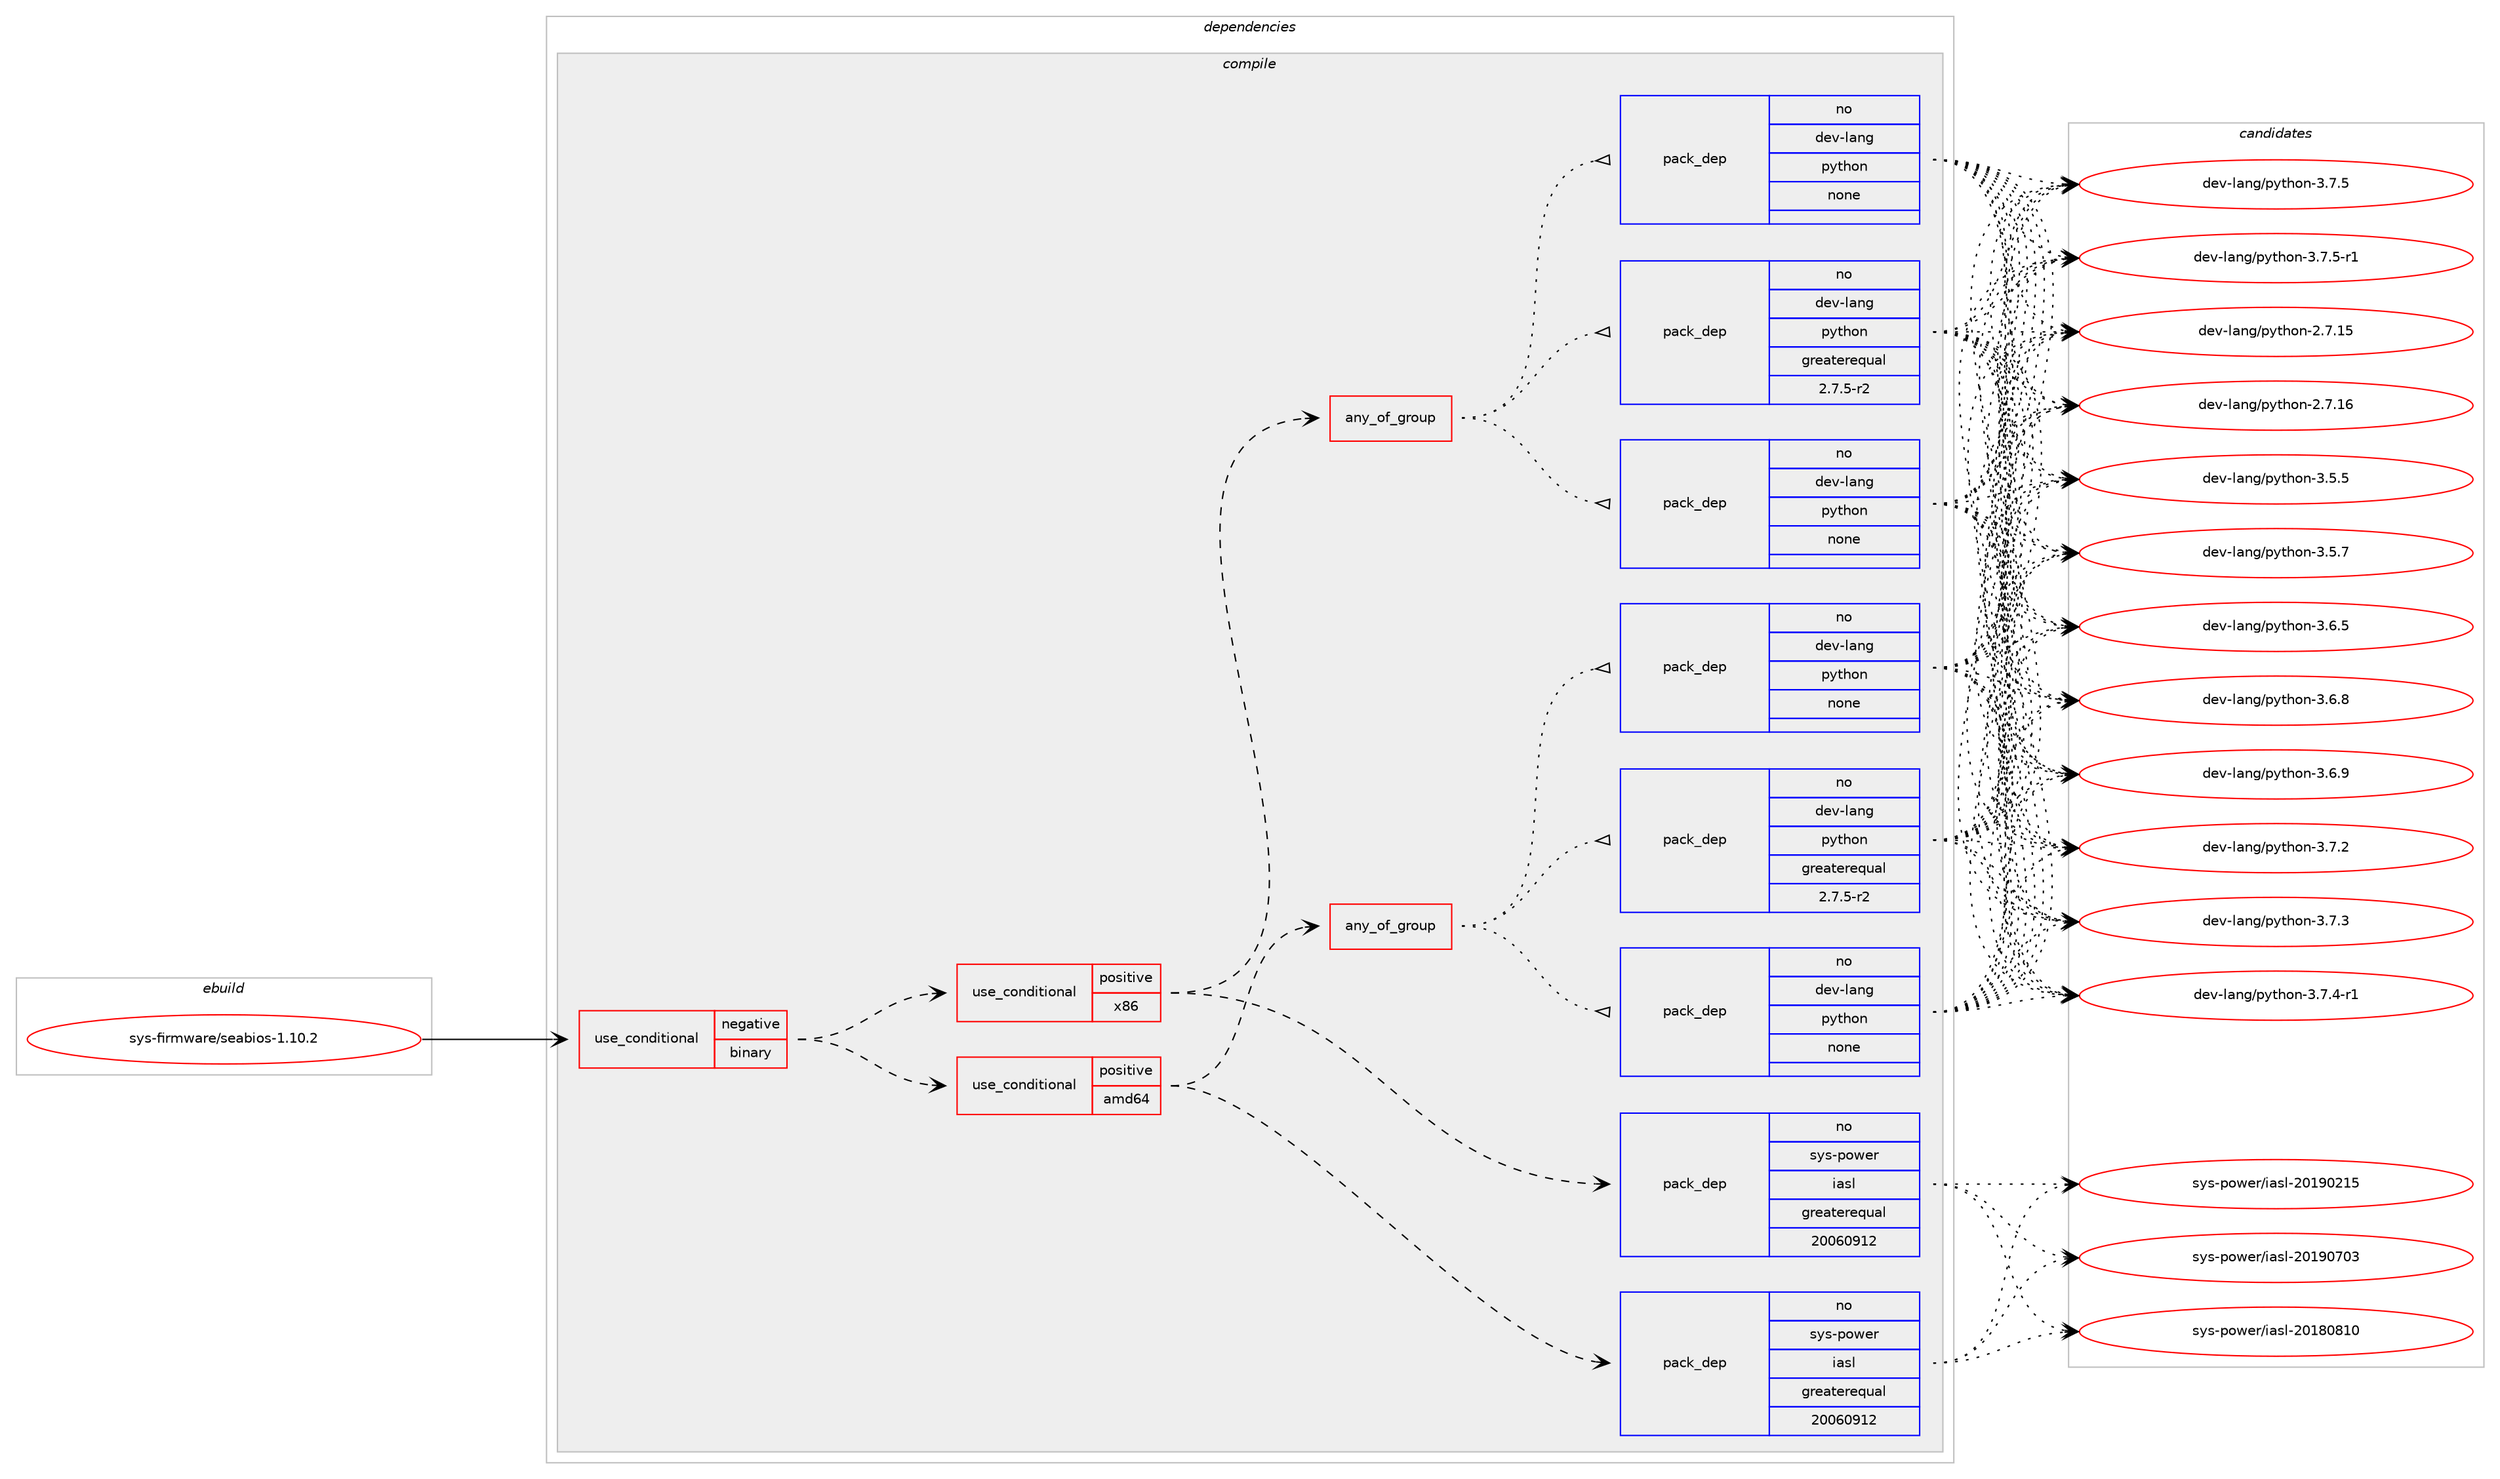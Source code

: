 digraph prolog {

# *************
# Graph options
# *************

newrank=true;
concentrate=true;
compound=true;
graph [rankdir=LR,fontname=Helvetica,fontsize=10,ranksep=1.5];#, ranksep=2.5, nodesep=0.2];
edge  [arrowhead=vee];
node  [fontname=Helvetica,fontsize=10];

# **********
# The ebuild
# **********

subgraph cluster_leftcol {
color=gray;
rank=same;
label=<<i>ebuild</i>>;
id [label="sys-firmware/seabios-1.10.2", color=red, width=4, href="../sys-firmware/seabios-1.10.2.svg"];
}

# ****************
# The dependencies
# ****************

subgraph cluster_midcol {
color=gray;
label=<<i>dependencies</i>>;
subgraph cluster_compile {
fillcolor="#eeeeee";
style=filled;
label=<<i>compile</i>>;
subgraph cond214176 {
dependency891153 [label=<<TABLE BORDER="0" CELLBORDER="1" CELLSPACING="0" CELLPADDING="4"><TR><TD ROWSPAN="3" CELLPADDING="10">use_conditional</TD></TR><TR><TD>negative</TD></TR><TR><TD>binary</TD></TR></TABLE>>, shape=none, color=red];
subgraph cond214177 {
dependency891154 [label=<<TABLE BORDER="0" CELLBORDER="1" CELLSPACING="0" CELLPADDING="4"><TR><TD ROWSPAN="3" CELLPADDING="10">use_conditional</TD></TR><TR><TD>positive</TD></TR><TR><TD>amd64</TD></TR></TABLE>>, shape=none, color=red];
subgraph pack661368 {
dependency891155 [label=<<TABLE BORDER="0" CELLBORDER="1" CELLSPACING="0" CELLPADDING="4" WIDTH="220"><TR><TD ROWSPAN="6" CELLPADDING="30">pack_dep</TD></TR><TR><TD WIDTH="110">no</TD></TR><TR><TD>sys-power</TD></TR><TR><TD>iasl</TD></TR><TR><TD>greaterequal</TD></TR><TR><TD>20060912</TD></TR></TABLE>>, shape=none, color=blue];
}
dependency891154:e -> dependency891155:w [weight=20,style="dashed",arrowhead="vee"];
subgraph any15072 {
dependency891156 [label=<<TABLE BORDER="0" CELLBORDER="1" CELLSPACING="0" CELLPADDING="4"><TR><TD CELLPADDING="10">any_of_group</TD></TR></TABLE>>, shape=none, color=red];subgraph pack661369 {
dependency891157 [label=<<TABLE BORDER="0" CELLBORDER="1" CELLSPACING="0" CELLPADDING="4" WIDTH="220"><TR><TD ROWSPAN="6" CELLPADDING="30">pack_dep</TD></TR><TR><TD WIDTH="110">no</TD></TR><TR><TD>dev-lang</TD></TR><TR><TD>python</TD></TR><TR><TD>none</TD></TR><TR><TD></TD></TR></TABLE>>, shape=none, color=blue];
}
dependency891156:e -> dependency891157:w [weight=20,style="dotted",arrowhead="oinv"];
subgraph pack661370 {
dependency891158 [label=<<TABLE BORDER="0" CELLBORDER="1" CELLSPACING="0" CELLPADDING="4" WIDTH="220"><TR><TD ROWSPAN="6" CELLPADDING="30">pack_dep</TD></TR><TR><TD WIDTH="110">no</TD></TR><TR><TD>dev-lang</TD></TR><TR><TD>python</TD></TR><TR><TD>none</TD></TR><TR><TD></TD></TR></TABLE>>, shape=none, color=blue];
}
dependency891156:e -> dependency891158:w [weight=20,style="dotted",arrowhead="oinv"];
subgraph pack661371 {
dependency891159 [label=<<TABLE BORDER="0" CELLBORDER="1" CELLSPACING="0" CELLPADDING="4" WIDTH="220"><TR><TD ROWSPAN="6" CELLPADDING="30">pack_dep</TD></TR><TR><TD WIDTH="110">no</TD></TR><TR><TD>dev-lang</TD></TR><TR><TD>python</TD></TR><TR><TD>greaterequal</TD></TR><TR><TD>2.7.5-r2</TD></TR></TABLE>>, shape=none, color=blue];
}
dependency891156:e -> dependency891159:w [weight=20,style="dotted",arrowhead="oinv"];
}
dependency891154:e -> dependency891156:w [weight=20,style="dashed",arrowhead="vee"];
}
dependency891153:e -> dependency891154:w [weight=20,style="dashed",arrowhead="vee"];
subgraph cond214178 {
dependency891160 [label=<<TABLE BORDER="0" CELLBORDER="1" CELLSPACING="0" CELLPADDING="4"><TR><TD ROWSPAN="3" CELLPADDING="10">use_conditional</TD></TR><TR><TD>positive</TD></TR><TR><TD>x86</TD></TR></TABLE>>, shape=none, color=red];
subgraph pack661372 {
dependency891161 [label=<<TABLE BORDER="0" CELLBORDER="1" CELLSPACING="0" CELLPADDING="4" WIDTH="220"><TR><TD ROWSPAN="6" CELLPADDING="30">pack_dep</TD></TR><TR><TD WIDTH="110">no</TD></TR><TR><TD>sys-power</TD></TR><TR><TD>iasl</TD></TR><TR><TD>greaterequal</TD></TR><TR><TD>20060912</TD></TR></TABLE>>, shape=none, color=blue];
}
dependency891160:e -> dependency891161:w [weight=20,style="dashed",arrowhead="vee"];
subgraph any15073 {
dependency891162 [label=<<TABLE BORDER="0" CELLBORDER="1" CELLSPACING="0" CELLPADDING="4"><TR><TD CELLPADDING="10">any_of_group</TD></TR></TABLE>>, shape=none, color=red];subgraph pack661373 {
dependency891163 [label=<<TABLE BORDER="0" CELLBORDER="1" CELLSPACING="0" CELLPADDING="4" WIDTH="220"><TR><TD ROWSPAN="6" CELLPADDING="30">pack_dep</TD></TR><TR><TD WIDTH="110">no</TD></TR><TR><TD>dev-lang</TD></TR><TR><TD>python</TD></TR><TR><TD>none</TD></TR><TR><TD></TD></TR></TABLE>>, shape=none, color=blue];
}
dependency891162:e -> dependency891163:w [weight=20,style="dotted",arrowhead="oinv"];
subgraph pack661374 {
dependency891164 [label=<<TABLE BORDER="0" CELLBORDER="1" CELLSPACING="0" CELLPADDING="4" WIDTH="220"><TR><TD ROWSPAN="6" CELLPADDING="30">pack_dep</TD></TR><TR><TD WIDTH="110">no</TD></TR><TR><TD>dev-lang</TD></TR><TR><TD>python</TD></TR><TR><TD>none</TD></TR><TR><TD></TD></TR></TABLE>>, shape=none, color=blue];
}
dependency891162:e -> dependency891164:w [weight=20,style="dotted",arrowhead="oinv"];
subgraph pack661375 {
dependency891165 [label=<<TABLE BORDER="0" CELLBORDER="1" CELLSPACING="0" CELLPADDING="4" WIDTH="220"><TR><TD ROWSPAN="6" CELLPADDING="30">pack_dep</TD></TR><TR><TD WIDTH="110">no</TD></TR><TR><TD>dev-lang</TD></TR><TR><TD>python</TD></TR><TR><TD>greaterequal</TD></TR><TR><TD>2.7.5-r2</TD></TR></TABLE>>, shape=none, color=blue];
}
dependency891162:e -> dependency891165:w [weight=20,style="dotted",arrowhead="oinv"];
}
dependency891160:e -> dependency891162:w [weight=20,style="dashed",arrowhead="vee"];
}
dependency891153:e -> dependency891160:w [weight=20,style="dashed",arrowhead="vee"];
}
id:e -> dependency891153:w [weight=20,style="solid",arrowhead="vee"];
}
subgraph cluster_compileandrun {
fillcolor="#eeeeee";
style=filled;
label=<<i>compile and run</i>>;
}
subgraph cluster_run {
fillcolor="#eeeeee";
style=filled;
label=<<i>run</i>>;
}
}

# **************
# The candidates
# **************

subgraph cluster_choices {
rank=same;
color=gray;
label=<<i>candidates</i>>;

subgraph choice661368 {
color=black;
nodesep=1;
choice115121115451121111191011144710597115108455048495648564948 [label="sys-power/iasl-20180810", color=red, width=4,href="../sys-power/iasl-20180810.svg"];
choice115121115451121111191011144710597115108455048495748504953 [label="sys-power/iasl-20190215", color=red, width=4,href="../sys-power/iasl-20190215.svg"];
choice115121115451121111191011144710597115108455048495748554851 [label="sys-power/iasl-20190703", color=red, width=4,href="../sys-power/iasl-20190703.svg"];
dependency891155:e -> choice115121115451121111191011144710597115108455048495648564948:w [style=dotted,weight="100"];
dependency891155:e -> choice115121115451121111191011144710597115108455048495748504953:w [style=dotted,weight="100"];
dependency891155:e -> choice115121115451121111191011144710597115108455048495748554851:w [style=dotted,weight="100"];
}
subgraph choice661369 {
color=black;
nodesep=1;
choice10010111845108971101034711212111610411111045504655464953 [label="dev-lang/python-2.7.15", color=red, width=4,href="../dev-lang/python-2.7.15.svg"];
choice10010111845108971101034711212111610411111045504655464954 [label="dev-lang/python-2.7.16", color=red, width=4,href="../dev-lang/python-2.7.16.svg"];
choice100101118451089711010347112121116104111110455146534653 [label="dev-lang/python-3.5.5", color=red, width=4,href="../dev-lang/python-3.5.5.svg"];
choice100101118451089711010347112121116104111110455146534655 [label="dev-lang/python-3.5.7", color=red, width=4,href="../dev-lang/python-3.5.7.svg"];
choice100101118451089711010347112121116104111110455146544653 [label="dev-lang/python-3.6.5", color=red, width=4,href="../dev-lang/python-3.6.5.svg"];
choice100101118451089711010347112121116104111110455146544656 [label="dev-lang/python-3.6.8", color=red, width=4,href="../dev-lang/python-3.6.8.svg"];
choice100101118451089711010347112121116104111110455146544657 [label="dev-lang/python-3.6.9", color=red, width=4,href="../dev-lang/python-3.6.9.svg"];
choice100101118451089711010347112121116104111110455146554650 [label="dev-lang/python-3.7.2", color=red, width=4,href="../dev-lang/python-3.7.2.svg"];
choice100101118451089711010347112121116104111110455146554651 [label="dev-lang/python-3.7.3", color=red, width=4,href="../dev-lang/python-3.7.3.svg"];
choice1001011184510897110103471121211161041111104551465546524511449 [label="dev-lang/python-3.7.4-r1", color=red, width=4,href="../dev-lang/python-3.7.4-r1.svg"];
choice100101118451089711010347112121116104111110455146554653 [label="dev-lang/python-3.7.5", color=red, width=4,href="../dev-lang/python-3.7.5.svg"];
choice1001011184510897110103471121211161041111104551465546534511449 [label="dev-lang/python-3.7.5-r1", color=red, width=4,href="../dev-lang/python-3.7.5-r1.svg"];
dependency891157:e -> choice10010111845108971101034711212111610411111045504655464953:w [style=dotted,weight="100"];
dependency891157:e -> choice10010111845108971101034711212111610411111045504655464954:w [style=dotted,weight="100"];
dependency891157:e -> choice100101118451089711010347112121116104111110455146534653:w [style=dotted,weight="100"];
dependency891157:e -> choice100101118451089711010347112121116104111110455146534655:w [style=dotted,weight="100"];
dependency891157:e -> choice100101118451089711010347112121116104111110455146544653:w [style=dotted,weight="100"];
dependency891157:e -> choice100101118451089711010347112121116104111110455146544656:w [style=dotted,weight="100"];
dependency891157:e -> choice100101118451089711010347112121116104111110455146544657:w [style=dotted,weight="100"];
dependency891157:e -> choice100101118451089711010347112121116104111110455146554650:w [style=dotted,weight="100"];
dependency891157:e -> choice100101118451089711010347112121116104111110455146554651:w [style=dotted,weight="100"];
dependency891157:e -> choice1001011184510897110103471121211161041111104551465546524511449:w [style=dotted,weight="100"];
dependency891157:e -> choice100101118451089711010347112121116104111110455146554653:w [style=dotted,weight="100"];
dependency891157:e -> choice1001011184510897110103471121211161041111104551465546534511449:w [style=dotted,weight="100"];
}
subgraph choice661370 {
color=black;
nodesep=1;
choice10010111845108971101034711212111610411111045504655464953 [label="dev-lang/python-2.7.15", color=red, width=4,href="../dev-lang/python-2.7.15.svg"];
choice10010111845108971101034711212111610411111045504655464954 [label="dev-lang/python-2.7.16", color=red, width=4,href="../dev-lang/python-2.7.16.svg"];
choice100101118451089711010347112121116104111110455146534653 [label="dev-lang/python-3.5.5", color=red, width=4,href="../dev-lang/python-3.5.5.svg"];
choice100101118451089711010347112121116104111110455146534655 [label="dev-lang/python-3.5.7", color=red, width=4,href="../dev-lang/python-3.5.7.svg"];
choice100101118451089711010347112121116104111110455146544653 [label="dev-lang/python-3.6.5", color=red, width=4,href="../dev-lang/python-3.6.5.svg"];
choice100101118451089711010347112121116104111110455146544656 [label="dev-lang/python-3.6.8", color=red, width=4,href="../dev-lang/python-3.6.8.svg"];
choice100101118451089711010347112121116104111110455146544657 [label="dev-lang/python-3.6.9", color=red, width=4,href="../dev-lang/python-3.6.9.svg"];
choice100101118451089711010347112121116104111110455146554650 [label="dev-lang/python-3.7.2", color=red, width=4,href="../dev-lang/python-3.7.2.svg"];
choice100101118451089711010347112121116104111110455146554651 [label="dev-lang/python-3.7.3", color=red, width=4,href="../dev-lang/python-3.7.3.svg"];
choice1001011184510897110103471121211161041111104551465546524511449 [label="dev-lang/python-3.7.4-r1", color=red, width=4,href="../dev-lang/python-3.7.4-r1.svg"];
choice100101118451089711010347112121116104111110455146554653 [label="dev-lang/python-3.7.5", color=red, width=4,href="../dev-lang/python-3.7.5.svg"];
choice1001011184510897110103471121211161041111104551465546534511449 [label="dev-lang/python-3.7.5-r1", color=red, width=4,href="../dev-lang/python-3.7.5-r1.svg"];
dependency891158:e -> choice10010111845108971101034711212111610411111045504655464953:w [style=dotted,weight="100"];
dependency891158:e -> choice10010111845108971101034711212111610411111045504655464954:w [style=dotted,weight="100"];
dependency891158:e -> choice100101118451089711010347112121116104111110455146534653:w [style=dotted,weight="100"];
dependency891158:e -> choice100101118451089711010347112121116104111110455146534655:w [style=dotted,weight="100"];
dependency891158:e -> choice100101118451089711010347112121116104111110455146544653:w [style=dotted,weight="100"];
dependency891158:e -> choice100101118451089711010347112121116104111110455146544656:w [style=dotted,weight="100"];
dependency891158:e -> choice100101118451089711010347112121116104111110455146544657:w [style=dotted,weight="100"];
dependency891158:e -> choice100101118451089711010347112121116104111110455146554650:w [style=dotted,weight="100"];
dependency891158:e -> choice100101118451089711010347112121116104111110455146554651:w [style=dotted,weight="100"];
dependency891158:e -> choice1001011184510897110103471121211161041111104551465546524511449:w [style=dotted,weight="100"];
dependency891158:e -> choice100101118451089711010347112121116104111110455146554653:w [style=dotted,weight="100"];
dependency891158:e -> choice1001011184510897110103471121211161041111104551465546534511449:w [style=dotted,weight="100"];
}
subgraph choice661371 {
color=black;
nodesep=1;
choice10010111845108971101034711212111610411111045504655464953 [label="dev-lang/python-2.7.15", color=red, width=4,href="../dev-lang/python-2.7.15.svg"];
choice10010111845108971101034711212111610411111045504655464954 [label="dev-lang/python-2.7.16", color=red, width=4,href="../dev-lang/python-2.7.16.svg"];
choice100101118451089711010347112121116104111110455146534653 [label="dev-lang/python-3.5.5", color=red, width=4,href="../dev-lang/python-3.5.5.svg"];
choice100101118451089711010347112121116104111110455146534655 [label="dev-lang/python-3.5.7", color=red, width=4,href="../dev-lang/python-3.5.7.svg"];
choice100101118451089711010347112121116104111110455146544653 [label="dev-lang/python-3.6.5", color=red, width=4,href="../dev-lang/python-3.6.5.svg"];
choice100101118451089711010347112121116104111110455146544656 [label="dev-lang/python-3.6.8", color=red, width=4,href="../dev-lang/python-3.6.8.svg"];
choice100101118451089711010347112121116104111110455146544657 [label="dev-lang/python-3.6.9", color=red, width=4,href="../dev-lang/python-3.6.9.svg"];
choice100101118451089711010347112121116104111110455146554650 [label="dev-lang/python-3.7.2", color=red, width=4,href="../dev-lang/python-3.7.2.svg"];
choice100101118451089711010347112121116104111110455146554651 [label="dev-lang/python-3.7.3", color=red, width=4,href="../dev-lang/python-3.7.3.svg"];
choice1001011184510897110103471121211161041111104551465546524511449 [label="dev-lang/python-3.7.4-r1", color=red, width=4,href="../dev-lang/python-3.7.4-r1.svg"];
choice100101118451089711010347112121116104111110455146554653 [label="dev-lang/python-3.7.5", color=red, width=4,href="../dev-lang/python-3.7.5.svg"];
choice1001011184510897110103471121211161041111104551465546534511449 [label="dev-lang/python-3.7.5-r1", color=red, width=4,href="../dev-lang/python-3.7.5-r1.svg"];
dependency891159:e -> choice10010111845108971101034711212111610411111045504655464953:w [style=dotted,weight="100"];
dependency891159:e -> choice10010111845108971101034711212111610411111045504655464954:w [style=dotted,weight="100"];
dependency891159:e -> choice100101118451089711010347112121116104111110455146534653:w [style=dotted,weight="100"];
dependency891159:e -> choice100101118451089711010347112121116104111110455146534655:w [style=dotted,weight="100"];
dependency891159:e -> choice100101118451089711010347112121116104111110455146544653:w [style=dotted,weight="100"];
dependency891159:e -> choice100101118451089711010347112121116104111110455146544656:w [style=dotted,weight="100"];
dependency891159:e -> choice100101118451089711010347112121116104111110455146544657:w [style=dotted,weight="100"];
dependency891159:e -> choice100101118451089711010347112121116104111110455146554650:w [style=dotted,weight="100"];
dependency891159:e -> choice100101118451089711010347112121116104111110455146554651:w [style=dotted,weight="100"];
dependency891159:e -> choice1001011184510897110103471121211161041111104551465546524511449:w [style=dotted,weight="100"];
dependency891159:e -> choice100101118451089711010347112121116104111110455146554653:w [style=dotted,weight="100"];
dependency891159:e -> choice1001011184510897110103471121211161041111104551465546534511449:w [style=dotted,weight="100"];
}
subgraph choice661372 {
color=black;
nodesep=1;
choice115121115451121111191011144710597115108455048495648564948 [label="sys-power/iasl-20180810", color=red, width=4,href="../sys-power/iasl-20180810.svg"];
choice115121115451121111191011144710597115108455048495748504953 [label="sys-power/iasl-20190215", color=red, width=4,href="../sys-power/iasl-20190215.svg"];
choice115121115451121111191011144710597115108455048495748554851 [label="sys-power/iasl-20190703", color=red, width=4,href="../sys-power/iasl-20190703.svg"];
dependency891161:e -> choice115121115451121111191011144710597115108455048495648564948:w [style=dotted,weight="100"];
dependency891161:e -> choice115121115451121111191011144710597115108455048495748504953:w [style=dotted,weight="100"];
dependency891161:e -> choice115121115451121111191011144710597115108455048495748554851:w [style=dotted,weight="100"];
}
subgraph choice661373 {
color=black;
nodesep=1;
choice10010111845108971101034711212111610411111045504655464953 [label="dev-lang/python-2.7.15", color=red, width=4,href="../dev-lang/python-2.7.15.svg"];
choice10010111845108971101034711212111610411111045504655464954 [label="dev-lang/python-2.7.16", color=red, width=4,href="../dev-lang/python-2.7.16.svg"];
choice100101118451089711010347112121116104111110455146534653 [label="dev-lang/python-3.5.5", color=red, width=4,href="../dev-lang/python-3.5.5.svg"];
choice100101118451089711010347112121116104111110455146534655 [label="dev-lang/python-3.5.7", color=red, width=4,href="../dev-lang/python-3.5.7.svg"];
choice100101118451089711010347112121116104111110455146544653 [label="dev-lang/python-3.6.5", color=red, width=4,href="../dev-lang/python-3.6.5.svg"];
choice100101118451089711010347112121116104111110455146544656 [label="dev-lang/python-3.6.8", color=red, width=4,href="../dev-lang/python-3.6.8.svg"];
choice100101118451089711010347112121116104111110455146544657 [label="dev-lang/python-3.6.9", color=red, width=4,href="../dev-lang/python-3.6.9.svg"];
choice100101118451089711010347112121116104111110455146554650 [label="dev-lang/python-3.7.2", color=red, width=4,href="../dev-lang/python-3.7.2.svg"];
choice100101118451089711010347112121116104111110455146554651 [label="dev-lang/python-3.7.3", color=red, width=4,href="../dev-lang/python-3.7.3.svg"];
choice1001011184510897110103471121211161041111104551465546524511449 [label="dev-lang/python-3.7.4-r1", color=red, width=4,href="../dev-lang/python-3.7.4-r1.svg"];
choice100101118451089711010347112121116104111110455146554653 [label="dev-lang/python-3.7.5", color=red, width=4,href="../dev-lang/python-3.7.5.svg"];
choice1001011184510897110103471121211161041111104551465546534511449 [label="dev-lang/python-3.7.5-r1", color=red, width=4,href="../dev-lang/python-3.7.5-r1.svg"];
dependency891163:e -> choice10010111845108971101034711212111610411111045504655464953:w [style=dotted,weight="100"];
dependency891163:e -> choice10010111845108971101034711212111610411111045504655464954:w [style=dotted,weight="100"];
dependency891163:e -> choice100101118451089711010347112121116104111110455146534653:w [style=dotted,weight="100"];
dependency891163:e -> choice100101118451089711010347112121116104111110455146534655:w [style=dotted,weight="100"];
dependency891163:e -> choice100101118451089711010347112121116104111110455146544653:w [style=dotted,weight="100"];
dependency891163:e -> choice100101118451089711010347112121116104111110455146544656:w [style=dotted,weight="100"];
dependency891163:e -> choice100101118451089711010347112121116104111110455146544657:w [style=dotted,weight="100"];
dependency891163:e -> choice100101118451089711010347112121116104111110455146554650:w [style=dotted,weight="100"];
dependency891163:e -> choice100101118451089711010347112121116104111110455146554651:w [style=dotted,weight="100"];
dependency891163:e -> choice1001011184510897110103471121211161041111104551465546524511449:w [style=dotted,weight="100"];
dependency891163:e -> choice100101118451089711010347112121116104111110455146554653:w [style=dotted,weight="100"];
dependency891163:e -> choice1001011184510897110103471121211161041111104551465546534511449:w [style=dotted,weight="100"];
}
subgraph choice661374 {
color=black;
nodesep=1;
choice10010111845108971101034711212111610411111045504655464953 [label="dev-lang/python-2.7.15", color=red, width=4,href="../dev-lang/python-2.7.15.svg"];
choice10010111845108971101034711212111610411111045504655464954 [label="dev-lang/python-2.7.16", color=red, width=4,href="../dev-lang/python-2.7.16.svg"];
choice100101118451089711010347112121116104111110455146534653 [label="dev-lang/python-3.5.5", color=red, width=4,href="../dev-lang/python-3.5.5.svg"];
choice100101118451089711010347112121116104111110455146534655 [label="dev-lang/python-3.5.7", color=red, width=4,href="../dev-lang/python-3.5.7.svg"];
choice100101118451089711010347112121116104111110455146544653 [label="dev-lang/python-3.6.5", color=red, width=4,href="../dev-lang/python-3.6.5.svg"];
choice100101118451089711010347112121116104111110455146544656 [label="dev-lang/python-3.6.8", color=red, width=4,href="../dev-lang/python-3.6.8.svg"];
choice100101118451089711010347112121116104111110455146544657 [label="dev-lang/python-3.6.9", color=red, width=4,href="../dev-lang/python-3.6.9.svg"];
choice100101118451089711010347112121116104111110455146554650 [label="dev-lang/python-3.7.2", color=red, width=4,href="../dev-lang/python-3.7.2.svg"];
choice100101118451089711010347112121116104111110455146554651 [label="dev-lang/python-3.7.3", color=red, width=4,href="../dev-lang/python-3.7.3.svg"];
choice1001011184510897110103471121211161041111104551465546524511449 [label="dev-lang/python-3.7.4-r1", color=red, width=4,href="../dev-lang/python-3.7.4-r1.svg"];
choice100101118451089711010347112121116104111110455146554653 [label="dev-lang/python-3.7.5", color=red, width=4,href="../dev-lang/python-3.7.5.svg"];
choice1001011184510897110103471121211161041111104551465546534511449 [label="dev-lang/python-3.7.5-r1", color=red, width=4,href="../dev-lang/python-3.7.5-r1.svg"];
dependency891164:e -> choice10010111845108971101034711212111610411111045504655464953:w [style=dotted,weight="100"];
dependency891164:e -> choice10010111845108971101034711212111610411111045504655464954:w [style=dotted,weight="100"];
dependency891164:e -> choice100101118451089711010347112121116104111110455146534653:w [style=dotted,weight="100"];
dependency891164:e -> choice100101118451089711010347112121116104111110455146534655:w [style=dotted,weight="100"];
dependency891164:e -> choice100101118451089711010347112121116104111110455146544653:w [style=dotted,weight="100"];
dependency891164:e -> choice100101118451089711010347112121116104111110455146544656:w [style=dotted,weight="100"];
dependency891164:e -> choice100101118451089711010347112121116104111110455146544657:w [style=dotted,weight="100"];
dependency891164:e -> choice100101118451089711010347112121116104111110455146554650:w [style=dotted,weight="100"];
dependency891164:e -> choice100101118451089711010347112121116104111110455146554651:w [style=dotted,weight="100"];
dependency891164:e -> choice1001011184510897110103471121211161041111104551465546524511449:w [style=dotted,weight="100"];
dependency891164:e -> choice100101118451089711010347112121116104111110455146554653:w [style=dotted,weight="100"];
dependency891164:e -> choice1001011184510897110103471121211161041111104551465546534511449:w [style=dotted,weight="100"];
}
subgraph choice661375 {
color=black;
nodesep=1;
choice10010111845108971101034711212111610411111045504655464953 [label="dev-lang/python-2.7.15", color=red, width=4,href="../dev-lang/python-2.7.15.svg"];
choice10010111845108971101034711212111610411111045504655464954 [label="dev-lang/python-2.7.16", color=red, width=4,href="../dev-lang/python-2.7.16.svg"];
choice100101118451089711010347112121116104111110455146534653 [label="dev-lang/python-3.5.5", color=red, width=4,href="../dev-lang/python-3.5.5.svg"];
choice100101118451089711010347112121116104111110455146534655 [label="dev-lang/python-3.5.7", color=red, width=4,href="../dev-lang/python-3.5.7.svg"];
choice100101118451089711010347112121116104111110455146544653 [label="dev-lang/python-3.6.5", color=red, width=4,href="../dev-lang/python-3.6.5.svg"];
choice100101118451089711010347112121116104111110455146544656 [label="dev-lang/python-3.6.8", color=red, width=4,href="../dev-lang/python-3.6.8.svg"];
choice100101118451089711010347112121116104111110455146544657 [label="dev-lang/python-3.6.9", color=red, width=4,href="../dev-lang/python-3.6.9.svg"];
choice100101118451089711010347112121116104111110455146554650 [label="dev-lang/python-3.7.2", color=red, width=4,href="../dev-lang/python-3.7.2.svg"];
choice100101118451089711010347112121116104111110455146554651 [label="dev-lang/python-3.7.3", color=red, width=4,href="../dev-lang/python-3.7.3.svg"];
choice1001011184510897110103471121211161041111104551465546524511449 [label="dev-lang/python-3.7.4-r1", color=red, width=4,href="../dev-lang/python-3.7.4-r1.svg"];
choice100101118451089711010347112121116104111110455146554653 [label="dev-lang/python-3.7.5", color=red, width=4,href="../dev-lang/python-3.7.5.svg"];
choice1001011184510897110103471121211161041111104551465546534511449 [label="dev-lang/python-3.7.5-r1", color=red, width=4,href="../dev-lang/python-3.7.5-r1.svg"];
dependency891165:e -> choice10010111845108971101034711212111610411111045504655464953:w [style=dotted,weight="100"];
dependency891165:e -> choice10010111845108971101034711212111610411111045504655464954:w [style=dotted,weight="100"];
dependency891165:e -> choice100101118451089711010347112121116104111110455146534653:w [style=dotted,weight="100"];
dependency891165:e -> choice100101118451089711010347112121116104111110455146534655:w [style=dotted,weight="100"];
dependency891165:e -> choice100101118451089711010347112121116104111110455146544653:w [style=dotted,weight="100"];
dependency891165:e -> choice100101118451089711010347112121116104111110455146544656:w [style=dotted,weight="100"];
dependency891165:e -> choice100101118451089711010347112121116104111110455146544657:w [style=dotted,weight="100"];
dependency891165:e -> choice100101118451089711010347112121116104111110455146554650:w [style=dotted,weight="100"];
dependency891165:e -> choice100101118451089711010347112121116104111110455146554651:w [style=dotted,weight="100"];
dependency891165:e -> choice1001011184510897110103471121211161041111104551465546524511449:w [style=dotted,weight="100"];
dependency891165:e -> choice100101118451089711010347112121116104111110455146554653:w [style=dotted,weight="100"];
dependency891165:e -> choice1001011184510897110103471121211161041111104551465546534511449:w [style=dotted,weight="100"];
}
}

}
